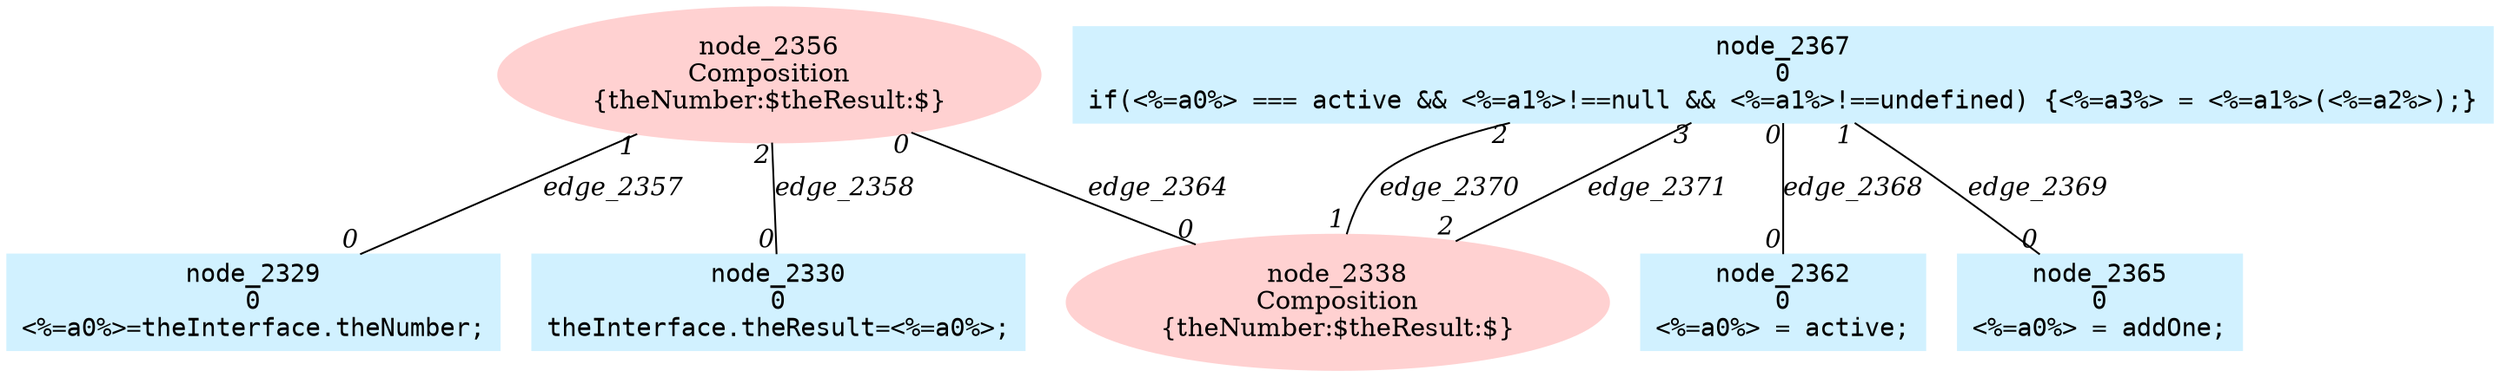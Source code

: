 digraph g{node_2338 [shape=ellipse, style=filled, color="#ffd1d1", label="node_2338
Composition
{theNumber:$theResult:$}" ]
node_2356 [shape=ellipse, style=filled, color="#ffd1d1", label="node_2356
Composition
{theNumber:$theResult:$}" ]
node_2329 [shape=box, style=filled, color="#d1f1ff", fontname="Courier", label="node_2329
0
<%=a0%>=theInterface.theNumber;
" ]
node_2330 [shape=box, style=filled, color="#d1f1ff", fontname="Courier", label="node_2330
0
theInterface.theResult=<%=a0%>;
" ]
node_2362 [shape=box, style=filled, color="#d1f1ff", fontname="Courier", label="node_2362
0
<%=a0%> = active;
" ]
node_2365 [shape=box, style=filled, color="#d1f1ff", fontname="Courier", label="node_2365
0
<%=a0%> = addOne;
" ]
node_2367 [shape=box, style=filled, color="#d1f1ff", fontname="Courier", label="node_2367
0
if(<%=a0%> === active && <%=a1%>!==null && <%=a1%>!==undefined) {<%=a3%> = <%=a1%>(<%=a2%>);}
" ]
node_2356 -> node_2329 [dir=none, arrowHead=none, fontname="Times-Italic", label="edge_2357",  headlabel="0", taillabel="1" ]
node_2356 -> node_2330 [dir=none, arrowHead=none, fontname="Times-Italic", label="edge_2358",  headlabel="0", taillabel="2" ]
node_2356 -> node_2338 [dir=none, arrowHead=none, fontname="Times-Italic", label="edge_2364",  headlabel="0", taillabel="0" ]
node_2367 -> node_2362 [dir=none, arrowHead=none, fontname="Times-Italic", label="edge_2368",  headlabel="0", taillabel="0" ]
node_2367 -> node_2365 [dir=none, arrowHead=none, fontname="Times-Italic", label="edge_2369",  headlabel="0", taillabel="1" ]
node_2367 -> node_2338 [dir=none, arrowHead=none, fontname="Times-Italic", label="edge_2370",  headlabel="1", taillabel="2" ]
node_2367 -> node_2338 [dir=none, arrowHead=none, fontname="Times-Italic", label="edge_2371",  headlabel="2", taillabel="3" ]
}